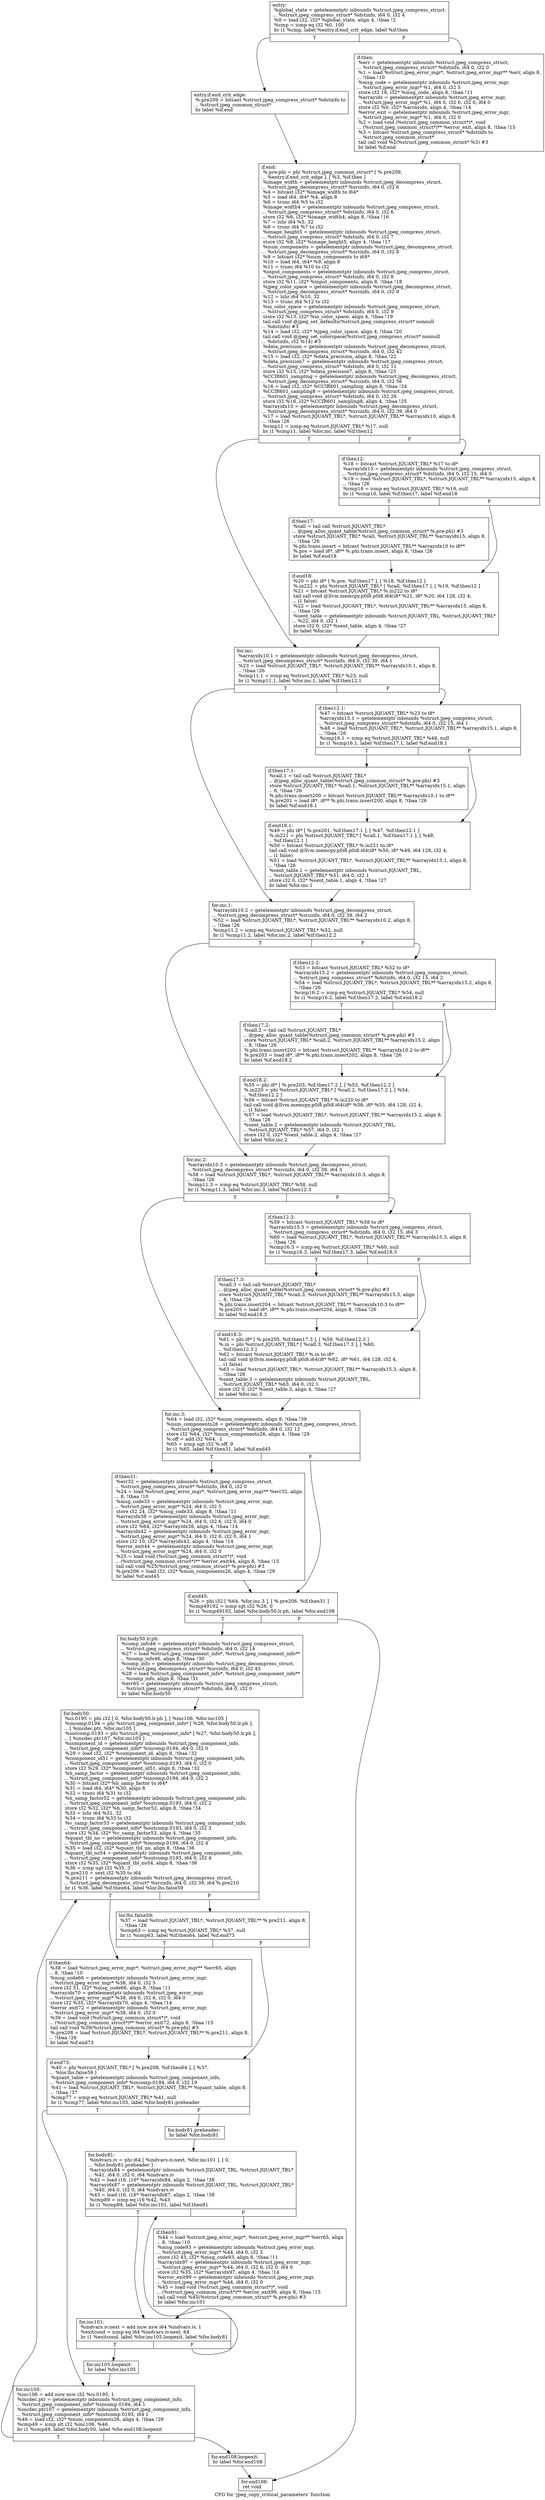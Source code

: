 digraph "CFG for 'jpeg_copy_critical_parameters' function" {
	label="CFG for 'jpeg_copy_critical_parameters' function";

	Node0x66d2ed0 [shape=record,label="{entry:\l  %global_state = getelementptr inbounds %struct.jpeg_compress_struct,\l... %struct.jpeg_compress_struct* %dstinfo, i64 0, i32 4\l  %0 = load i32, i32* %global_state, align 4, !tbaa !2\l  %cmp = icmp eq i32 %0, 100\l  br i1 %cmp, label %entry.if.end_crit_edge, label %if.then\l|{<s0>T|<s1>F}}"];
	Node0x66d2ed0:s0 -> Node0x66d3090;
	Node0x66d2ed0:s1 -> Node0x66d3190;
	Node0x66d3090 [shape=record,label="{entry.if.end_crit_edge:                           \l  %.pre209 = bitcast %struct.jpeg_compress_struct* %dstinfo to\l... %struct.jpeg_common_struct*\l  br label %if.end\l}"];
	Node0x66d3090 -> Node0x66d32f0;
	Node0x66d3190 [shape=record,label="{if.then:                                          \l  %err = getelementptr inbounds %struct.jpeg_compress_struct,\l... %struct.jpeg_compress_struct* %dstinfo, i64 0, i32 0\l  %1 = load %struct.jpeg_error_mgr*, %struct.jpeg_error_mgr** %err, align 8,\l... !tbaa !10\l  %msg_code = getelementptr inbounds %struct.jpeg_error_mgr,\l... %struct.jpeg_error_mgr* %1, i64 0, i32 5\l  store i32 18, i32* %msg_code, align 8, !tbaa !11\l  %arrayidx = getelementptr inbounds %struct.jpeg_error_mgr,\l... %struct.jpeg_error_mgr* %1, i64 0, i32 6, i32 0, i64 0\l  store i32 %0, i32* %arrayidx, align 4, !tbaa !14\l  %error_exit = getelementptr inbounds %struct.jpeg_error_mgr,\l... %struct.jpeg_error_mgr* %1, i64 0, i32 0\l  %2 = load void (%struct.jpeg_common_struct*)*, void\l... (%struct.jpeg_common_struct*)** %error_exit, align 8, !tbaa !15\l  %3 = bitcast %struct.jpeg_compress_struct* %dstinfo to\l... %struct.jpeg_common_struct*\l  tail call void %2(%struct.jpeg_common_struct* %3) #3\l  br label %if.end\l}"];
	Node0x66d3190 -> Node0x66d32f0;
	Node0x66d32f0 [shape=record,label="{if.end:                                           \l  %.pre-phi = phi %struct.jpeg_common_struct* [ %.pre209,\l... %entry.if.end_crit_edge ], [ %3, %if.then ]\l  %image_width = getelementptr inbounds %struct.jpeg_decompress_struct,\l... %struct.jpeg_decompress_struct* %srcinfo, i64 0, i32 6\l  %4 = bitcast i32* %image_width to i64*\l  %5 = load i64, i64* %4, align 8\l  %6 = trunc i64 %5 to i32\l  %image_width4 = getelementptr inbounds %struct.jpeg_compress_struct,\l... %struct.jpeg_compress_struct* %dstinfo, i64 0, i32 6\l  store i32 %6, i32* %image_width4, align 8, !tbaa !16\l  %7 = lshr i64 %5, 32\l  %8 = trunc i64 %7 to i32\l  %image_height5 = getelementptr inbounds %struct.jpeg_compress_struct,\l... %struct.jpeg_compress_struct* %dstinfo, i64 0, i32 7\l  store i32 %8, i32* %image_height5, align 4, !tbaa !17\l  %num_components = getelementptr inbounds %struct.jpeg_decompress_struct,\l... %struct.jpeg_decompress_struct* %srcinfo, i64 0, i32 8\l  %9 = bitcast i32* %num_components to i64*\l  %10 = load i64, i64* %9, align 8\l  %11 = trunc i64 %10 to i32\l  %input_components = getelementptr inbounds %struct.jpeg_compress_struct,\l... %struct.jpeg_compress_struct* %dstinfo, i64 0, i32 8\l  store i32 %11, i32* %input_components, align 8, !tbaa !18\l  %jpeg_color_space = getelementptr inbounds %struct.jpeg_decompress_struct,\l... %struct.jpeg_decompress_struct* %srcinfo, i64 0, i32 9\l  %12 = lshr i64 %10, 32\l  %13 = trunc i64 %12 to i32\l  %in_color_space = getelementptr inbounds %struct.jpeg_compress_struct,\l... %struct.jpeg_compress_struct* %dstinfo, i64 0, i32 9\l  store i32 %13, i32* %in_color_space, align 4, !tbaa !19\l  tail call void @jpeg_set_defaults(%struct.jpeg_compress_struct* nonnull\l... %dstinfo) #3\l  %14 = load i32, i32* %jpeg_color_space, align 4, !tbaa !20\l  tail call void @jpeg_set_colorspace(%struct.jpeg_compress_struct* nonnull\l... %dstinfo, i32 %14) #3\l  %data_precision = getelementptr inbounds %struct.jpeg_decompress_struct,\l... %struct.jpeg_decompress_struct* %srcinfo, i64 0, i32 42\l  %15 = load i32, i32* %data_precision, align 8, !tbaa !22\l  %data_precision7 = getelementptr inbounds %struct.jpeg_compress_struct,\l... %struct.jpeg_compress_struct* %dstinfo, i64 0, i32 11\l  store i32 %15, i32* %data_precision7, align 8, !tbaa !23\l  %CCIR601_sampling = getelementptr inbounds %struct.jpeg_decompress_struct,\l... %struct.jpeg_decompress_struct* %srcinfo, i64 0, i32 56\l  %16 = load i32, i32* %CCIR601_sampling, align 8, !tbaa !24\l  %CCIR601_sampling8 = getelementptr inbounds %struct.jpeg_compress_struct,\l... %struct.jpeg_compress_struct* %dstinfo, i64 0, i32 26\l  store i32 %16, i32* %CCIR601_sampling8, align 4, !tbaa !25\l  %arrayidx10 = getelementptr inbounds %struct.jpeg_decompress_struct,\l... %struct.jpeg_decompress_struct* %srcinfo, i64 0, i32 39, i64 0\l  %17 = load %struct.JQUANT_TBL*, %struct.JQUANT_TBL** %arrayidx10, align 8,\l... !tbaa !26\l  %cmp11 = icmp eq %struct.JQUANT_TBL* %17, null\l  br i1 %cmp11, label %for.inc, label %if.then12\l|{<s0>T|<s1>F}}"];
	Node0x66d32f0:s0 -> Node0x66c72a0;
	Node0x66d32f0:s1 -> Node0x66c7370;
	Node0x66c7370 [shape=record,label="{if.then12:                                        \l  %18 = bitcast %struct.JQUANT_TBL* %17 to i8*\l  %arrayidx15 = getelementptr inbounds %struct.jpeg_compress_struct,\l... %struct.jpeg_compress_struct* %dstinfo, i64 0, i32 15, i64 0\l  %19 = load %struct.JQUANT_TBL*, %struct.JQUANT_TBL** %arrayidx15, align 8,\l... !tbaa !26\l  %cmp16 = icmp eq %struct.JQUANT_TBL* %19, null\l  br i1 %cmp16, label %if.then17, label %if.end18\l|{<s0>T|<s1>F}}"];
	Node0x66c7370:s0 -> Node0x66c76e0;
	Node0x66c7370:s1 -> Node0x66d87c0;
	Node0x66c76e0 [shape=record,label="{if.then17:                                        \l  %call = tail call %struct.JQUANT_TBL*\l... @jpeg_alloc_quant_table(%struct.jpeg_common_struct* %.pre-phi) #3\l  store %struct.JQUANT_TBL* %call, %struct.JQUANT_TBL** %arrayidx15, align 8,\l... !tbaa !26\l  %.phi.trans.insert = bitcast %struct.JQUANT_TBL** %arrayidx10 to i8**\l  %.pre = load i8*, i8** %.phi.trans.insert, align 8, !tbaa !26\l  br label %if.end18\l}"];
	Node0x66c76e0 -> Node0x66d87c0;
	Node0x66d87c0 [shape=record,label="{if.end18:                                         \l  %20 = phi i8* [ %.pre, %if.then17 ], [ %18, %if.then12 ]\l  %.in222 = phi %struct.JQUANT_TBL* [ %call, %if.then17 ], [ %19, %if.then12 ]\l  %21 = bitcast %struct.JQUANT_TBL* %.in222 to i8*\l  tail call void @llvm.memcpy.p0i8.p0i8.i64(i8* %21, i8* %20, i64 128, i32 4,\l... i1 false)\l  %22 = load %struct.JQUANT_TBL*, %struct.JQUANT_TBL** %arrayidx15, align 8,\l... !tbaa !26\l  %sent_table = getelementptr inbounds %struct.JQUANT_TBL, %struct.JQUANT_TBL*\l... %22, i64 0, i32 1\l  store i32 0, i32* %sent_table, align 4, !tbaa !27\l  br label %for.inc\l}"];
	Node0x66d87c0 -> Node0x66c72a0;
	Node0x66c72a0 [shape=record,label="{for.inc:                                          \l  %arrayidx10.1 = getelementptr inbounds %struct.jpeg_decompress_struct,\l... %struct.jpeg_decompress_struct* %srcinfo, i64 0, i32 39, i64 1\l  %23 = load %struct.JQUANT_TBL*, %struct.JQUANT_TBL** %arrayidx10.1, align 8,\l... !tbaa !26\l  %cmp11.1 = icmp eq %struct.JQUANT_TBL* %23, null\l  br i1 %cmp11.1, label %for.inc.1, label %if.then12.1\l|{<s0>T|<s1>F}}"];
	Node0x66c72a0:s0 -> Node0x66da970;
	Node0x66c72a0:s1 -> Node0x66daa50;
	Node0x66dabc0 [shape=record,label="{if.then31:                                        \l  %err32 = getelementptr inbounds %struct.jpeg_compress_struct,\l... %struct.jpeg_compress_struct* %dstinfo, i64 0, i32 0\l  %24 = load %struct.jpeg_error_mgr*, %struct.jpeg_error_mgr** %err32, align\l... 8, !tbaa !10\l  %msg_code33 = getelementptr inbounds %struct.jpeg_error_mgr,\l... %struct.jpeg_error_mgr* %24, i64 0, i32 5\l  store i32 24, i32* %msg_code33, align 8, !tbaa !11\l  %arrayidx38 = getelementptr inbounds %struct.jpeg_error_mgr,\l... %struct.jpeg_error_mgr* %24, i64 0, i32 6, i32 0, i64 0\l  store i32 %64, i32* %arrayidx38, align 4, !tbaa !14\l  %arrayidx42 = getelementptr inbounds %struct.jpeg_error_mgr,\l... %struct.jpeg_error_mgr* %24, i64 0, i32 6, i32 0, i64 1\l  store i32 10, i32* %arrayidx42, align 4, !tbaa !14\l  %error_exit44 = getelementptr inbounds %struct.jpeg_error_mgr,\l... %struct.jpeg_error_mgr* %24, i64 0, i32 0\l  %25 = load void (%struct.jpeg_common_struct*)*, void\l... (%struct.jpeg_common_struct*)** %error_exit44, align 8, !tbaa !15\l  tail call void %25(%struct.jpeg_common_struct* %.pre-phi) #3\l  %.pre206 = load i32, i32* %num_components26, align 4, !tbaa !29\l  br label %if.end45\l}"];
	Node0x66dabc0 -> Node0x66c6940;
	Node0x66c6940 [shape=record,label="{if.end45:                                         \l  %26 = phi i32 [ %64, %for.inc.3 ], [ %.pre206, %if.then31 ]\l  %cmp49192 = icmp sgt i32 %26, 0\l  br i1 %cmp49192, label %for.body50.lr.ph, label %for.end108\l|{<s0>T|<s1>F}}"];
	Node0x66c6940:s0 -> Node0x66dbd70;
	Node0x66c6940:s1 -> Node0x66dbe70;
	Node0x66dbd70 [shape=record,label="{for.body50.lr.ph:                                 \l  %comp_info46 = getelementptr inbounds %struct.jpeg_compress_struct,\l... %struct.jpeg_compress_struct* %dstinfo, i64 0, i32 14\l  %27 = load %struct.jpeg_component_info*, %struct.jpeg_component_info**\l... %comp_info46, align 8, !tbaa !30\l  %comp_info = getelementptr inbounds %struct.jpeg_decompress_struct,\l... %struct.jpeg_decompress_struct* %srcinfo, i64 0, i32 43\l  %28 = load %struct.jpeg_component_info*, %struct.jpeg_component_info**\l... %comp_info, align 8, !tbaa !31\l  %err65 = getelementptr inbounds %struct.jpeg_compress_struct,\l... %struct.jpeg_compress_struct* %dstinfo, i64 0, i32 0\l  br label %for.body50\l}"];
	Node0x66dbd70 -> Node0x66c6250;
	Node0x66c6250 [shape=record,label="{for.body50:                                       \l  %ci.0195 = phi i32 [ 0, %for.body50.lr.ph ], [ %inc106, %for.inc105 ]\l  %incomp.0194 = phi %struct.jpeg_component_info* [ %28, %for.body50.lr.ph ],\l... [ %incdec.ptr, %for.inc105 ]\l  %outcomp.0193 = phi %struct.jpeg_component_info* [ %27, %for.body50.lr.ph ],\l... [ %incdec.ptr107, %for.inc105 ]\l  %component_id = getelementptr inbounds %struct.jpeg_component_info,\l... %struct.jpeg_component_info* %incomp.0194, i64 0, i32 0\l  %29 = load i32, i32* %component_id, align 8, !tbaa !32\l  %component_id51 = getelementptr inbounds %struct.jpeg_component_info,\l... %struct.jpeg_component_info* %outcomp.0193, i64 0, i32 0\l  store i32 %29, i32* %component_id51, align 8, !tbaa !32\l  %h_samp_factor = getelementptr inbounds %struct.jpeg_component_info,\l... %struct.jpeg_component_info* %incomp.0194, i64 0, i32 2\l  %30 = bitcast i32* %h_samp_factor to i64*\l  %31 = load i64, i64* %30, align 8\l  %32 = trunc i64 %31 to i32\l  %h_samp_factor52 = getelementptr inbounds %struct.jpeg_component_info,\l... %struct.jpeg_component_info* %outcomp.0193, i64 0, i32 2\l  store i32 %32, i32* %h_samp_factor52, align 8, !tbaa !34\l  %33 = lshr i64 %31, 32\l  %34 = trunc i64 %33 to i32\l  %v_samp_factor53 = getelementptr inbounds %struct.jpeg_component_info,\l... %struct.jpeg_component_info* %outcomp.0193, i64 0, i32 3\l  store i32 %34, i32* %v_samp_factor53, align 4, !tbaa !35\l  %quant_tbl_no = getelementptr inbounds %struct.jpeg_component_info,\l... %struct.jpeg_component_info* %incomp.0194, i64 0, i32 4\l  %35 = load i32, i32* %quant_tbl_no, align 8, !tbaa !36\l  %quant_tbl_no54 = getelementptr inbounds %struct.jpeg_component_info,\l... %struct.jpeg_component_info* %outcomp.0193, i64 0, i32 4\l  store i32 %35, i32* %quant_tbl_no54, align 8, !tbaa !36\l  %36 = icmp ugt i32 %35, 3\l  %.pre210 = sext i32 %35 to i64\l  %.pre211 = getelementptr inbounds %struct.jpeg_decompress_struct,\l... %struct.jpeg_decompress_struct* %srcinfo, i64 0, i32 39, i64 %.pre210\l  br i1 %36, label %if.then64, label %lor.lhs.false59\l|{<s0>T|<s1>F}}"];
	Node0x66c6250:s0 -> Node0x66df460;
	Node0x66c6250:s1 -> Node0x66df540;
	Node0x66df540 [shape=record,label="{lor.lhs.false59:                                  \l  %37 = load %struct.JQUANT_TBL*, %struct.JQUANT_TBL** %.pre211, align 8,\l... !tbaa !26\l  %cmp63 = icmp eq %struct.JQUANT_TBL* %37, null\l  br i1 %cmp63, label %if.then64, label %if.end73\l|{<s0>T|<s1>F}}"];
	Node0x66df540:s0 -> Node0x66df460;
	Node0x66df540:s1 -> Node0x66df750;
	Node0x66df460 [shape=record,label="{if.then64:                                        \l  %38 = load %struct.jpeg_error_mgr*, %struct.jpeg_error_mgr** %err65, align\l... 8, !tbaa !10\l  %msg_code66 = getelementptr inbounds %struct.jpeg_error_mgr,\l... %struct.jpeg_error_mgr* %38, i64 0, i32 5\l  store i32 51, i32* %msg_code66, align 8, !tbaa !11\l  %arrayidx70 = getelementptr inbounds %struct.jpeg_error_mgr,\l... %struct.jpeg_error_mgr* %38, i64 0, i32 6, i32 0, i64 0\l  store i32 %35, i32* %arrayidx70, align 4, !tbaa !14\l  %error_exit72 = getelementptr inbounds %struct.jpeg_error_mgr,\l... %struct.jpeg_error_mgr* %38, i64 0, i32 0\l  %39 = load void (%struct.jpeg_common_struct*)*, void\l... (%struct.jpeg_common_struct*)** %error_exit72, align 8, !tbaa !15\l  tail call void %39(%struct.jpeg_common_struct* %.pre-phi) #3\l  %.pre208 = load %struct.JQUANT_TBL*, %struct.JQUANT_TBL** %.pre211, align 8,\l... !tbaa !26\l  br label %if.end73\l}"];
	Node0x66df460 -> Node0x66df750;
	Node0x66df750 [shape=record,label="{if.end73:                                         \l  %40 = phi %struct.JQUANT_TBL* [ %.pre208, %if.then64 ], [ %37,\l... %lor.lhs.false59 ]\l  %quant_table = getelementptr inbounds %struct.jpeg_component_info,\l... %struct.jpeg_component_info* %incomp.0194, i64 0, i32 19\l  %41 = load %struct.JQUANT_TBL*, %struct.JQUANT_TBL** %quant_table, align 8,\l... !tbaa !37\l  %cmp77 = icmp eq %struct.JQUANT_TBL* %41, null\l  br i1 %cmp77, label %for.inc105, label %for.body81.preheader\l|{<s0>T|<s1>F}}"];
	Node0x66df750:s0 -> Node0x66c63f0;
	Node0x66df750:s1 -> Node0x66e02a0;
	Node0x66e02a0 [shape=record,label="{for.body81.preheader:                             \l  br label %for.body81\l}"];
	Node0x66e02a0 -> Node0x66e0430;
	Node0x66e0430 [shape=record,label="{for.body81:                                       \l  %indvars.iv = phi i64 [ %indvars.iv.next, %for.inc101 ], [ 0,\l... %for.body81.preheader ]\l  %arrayidx84 = getelementptr inbounds %struct.JQUANT_TBL, %struct.JQUANT_TBL*\l... %41, i64 0, i32 0, i64 %indvars.iv\l  %42 = load i16, i16* %arrayidx84, align 2, !tbaa !38\l  %arrayidx87 = getelementptr inbounds %struct.JQUANT_TBL, %struct.JQUANT_TBL*\l... %40, i64 0, i32 0, i64 %indvars.iv\l  %43 = load i16, i16* %arrayidx87, align 2, !tbaa !38\l  %cmp89 = icmp eq i16 %42, %43\l  br i1 %cmp89, label %for.inc101, label %if.then91\l|{<s0>T|<s1>F}}"];
	Node0x66e0430:s0 -> Node0x66e0550;
	Node0x66e0430:s1 -> Node0x66e1170;
	Node0x66e1170 [shape=record,label="{if.then91:                                        \l  %44 = load %struct.jpeg_error_mgr*, %struct.jpeg_error_mgr** %err65, align\l... 8, !tbaa !10\l  %msg_code93 = getelementptr inbounds %struct.jpeg_error_mgr,\l... %struct.jpeg_error_mgr* %44, i64 0, i32 5\l  store i32 43, i32* %msg_code93, align 8, !tbaa !11\l  %arrayidx97 = getelementptr inbounds %struct.jpeg_error_mgr,\l... %struct.jpeg_error_mgr* %44, i64 0, i32 6, i32 0, i64 0\l  store i32 %35, i32* %arrayidx97, align 4, !tbaa !14\l  %error_exit99 = getelementptr inbounds %struct.jpeg_error_mgr,\l... %struct.jpeg_error_mgr* %44, i64 0, i32 0\l  %45 = load void (%struct.jpeg_common_struct*)*, void\l... (%struct.jpeg_common_struct*)** %error_exit99, align 8, !tbaa !15\l  tail call void %45(%struct.jpeg_common_struct* %.pre-phi) #3\l  br label %for.inc101\l}"];
	Node0x66e1170 -> Node0x66e0550;
	Node0x66e0550 [shape=record,label="{for.inc101:                                       \l  %indvars.iv.next = add nuw nsw i64 %indvars.iv, 1\l  %exitcond = icmp eq i64 %indvars.iv.next, 64\l  br i1 %exitcond, label %for.inc105.loopexit, label %for.body81\l|{<s0>T|<s1>F}}"];
	Node0x66e0550:s0 -> Node0x66e19c0;
	Node0x66e0550:s1 -> Node0x66e0430;
	Node0x66e19c0 [shape=record,label="{for.inc105.loopexit:                              \l  br label %for.inc105\l}"];
	Node0x66e19c0 -> Node0x66c63f0;
	Node0x66c63f0 [shape=record,label="{for.inc105:                                       \l  %inc106 = add nuw nsw i32 %ci.0195, 1\l  %incdec.ptr = getelementptr inbounds %struct.jpeg_component_info,\l... %struct.jpeg_component_info* %incomp.0194, i64 1\l  %incdec.ptr107 = getelementptr inbounds %struct.jpeg_component_info,\l... %struct.jpeg_component_info* %outcomp.0193, i64 1\l  %46 = load i32, i32* %num_components26, align 4, !tbaa !29\l  %cmp49 = icmp slt i32 %inc106, %46\l  br i1 %cmp49, label %for.body50, label %for.end108.loopexit\l|{<s0>T|<s1>F}}"];
	Node0x66c63f0:s0 -> Node0x66c6250;
	Node0x66c63f0:s1 -> Node0x66c62d0;
	Node0x66c62d0 [shape=record,label="{for.end108.loopexit:                              \l  br label %for.end108\l}"];
	Node0x66c62d0 -> Node0x66dbe70;
	Node0x66dbe70 [shape=record,label="{for.end108:                                       \l  ret void\l}"];
	Node0x66daa50 [shape=record,label="{if.then12.1:                                      \l  %47 = bitcast %struct.JQUANT_TBL* %23 to i8*\l  %arrayidx15.1 = getelementptr inbounds %struct.jpeg_compress_struct,\l... %struct.jpeg_compress_struct* %dstinfo, i64 0, i32 15, i64 1\l  %48 = load %struct.JQUANT_TBL*, %struct.JQUANT_TBL** %arrayidx15.1, align 8,\l... !tbaa !26\l  %cmp16.1 = icmp eq %struct.JQUANT_TBL* %48, null\l  br i1 %cmp16.1, label %if.then17.1, label %if.end18.1\l|{<s0>T|<s1>F}}"];
	Node0x66daa50:s0 -> Node0x66e2a50;
	Node0x66daa50:s1 -> Node0x66e2b00;
	Node0x66e2a50 [shape=record,label="{if.then17.1:                                      \l  %call.1 = tail call %struct.JQUANT_TBL*\l... @jpeg_alloc_quant_table(%struct.jpeg_common_struct* %.pre-phi) #3\l  store %struct.JQUANT_TBL* %call.1, %struct.JQUANT_TBL** %arrayidx15.1, align\l... 8, !tbaa !26\l  %.phi.trans.insert200 = bitcast %struct.JQUANT_TBL** %arrayidx10.1 to i8**\l  %.pre201 = load i8*, i8** %.phi.trans.insert200, align 8, !tbaa !26\l  br label %if.end18.1\l}"];
	Node0x66e2a50 -> Node0x66e2b00;
	Node0x66e2b00 [shape=record,label="{if.end18.1:                                       \l  %49 = phi i8* [ %.pre201, %if.then17.1 ], [ %47, %if.then12.1 ]\l  %.in221 = phi %struct.JQUANT_TBL* [ %call.1, %if.then17.1 ], [ %48,\l... %if.then12.1 ]\l  %50 = bitcast %struct.JQUANT_TBL* %.in221 to i8*\l  tail call void @llvm.memcpy.p0i8.p0i8.i64(i8* %50, i8* %49, i64 128, i32 4,\l... i1 false)\l  %51 = load %struct.JQUANT_TBL*, %struct.JQUANT_TBL** %arrayidx15.1, align 8,\l... !tbaa !26\l  %sent_table.1 = getelementptr inbounds %struct.JQUANT_TBL,\l... %struct.JQUANT_TBL* %51, i64 0, i32 1\l  store i32 0, i32* %sent_table.1, align 4, !tbaa !27\l  br label %for.inc.1\l}"];
	Node0x66e2b00 -> Node0x66da970;
	Node0x66da970 [shape=record,label="{for.inc.1:                                        \l  %arrayidx10.2 = getelementptr inbounds %struct.jpeg_decompress_struct,\l... %struct.jpeg_decompress_struct* %srcinfo, i64 0, i32 39, i64 2\l  %52 = load %struct.JQUANT_TBL*, %struct.JQUANT_TBL** %arrayidx10.2, align 8,\l... !tbaa !26\l  %cmp11.2 = icmp eq %struct.JQUANT_TBL* %52, null\l  br i1 %cmp11.2, label %for.inc.2, label %if.then12.2\l|{<s0>T|<s1>F}}"];
	Node0x66da970:s0 -> Node0x66e3bb0;
	Node0x66da970:s1 -> Node0x66e3c90;
	Node0x66e3c90 [shape=record,label="{if.then12.2:                                      \l  %53 = bitcast %struct.JQUANT_TBL* %52 to i8*\l  %arrayidx15.2 = getelementptr inbounds %struct.jpeg_compress_struct,\l... %struct.jpeg_compress_struct* %dstinfo, i64 0, i32 15, i64 2\l  %54 = load %struct.JQUANT_TBL*, %struct.JQUANT_TBL** %arrayidx15.2, align 8,\l... !tbaa !26\l  %cmp16.2 = icmp eq %struct.JQUANT_TBL* %54, null\l  br i1 %cmp16.2, label %if.then17.2, label %if.end18.2\l|{<s0>T|<s1>F}}"];
	Node0x66e3c90:s0 -> Node0x66e3ff0;
	Node0x66e3c90:s1 -> Node0x66e40d0;
	Node0x66e3ff0 [shape=record,label="{if.then17.2:                                      \l  %call.2 = tail call %struct.JQUANT_TBL*\l... @jpeg_alloc_quant_table(%struct.jpeg_common_struct* %.pre-phi) #3\l  store %struct.JQUANT_TBL* %call.2, %struct.JQUANT_TBL** %arrayidx15.2, align\l... 8, !tbaa !26\l  %.phi.trans.insert202 = bitcast %struct.JQUANT_TBL** %arrayidx10.2 to i8**\l  %.pre203 = load i8*, i8** %.phi.trans.insert202, align 8, !tbaa !26\l  br label %if.end18.2\l}"];
	Node0x66e3ff0 -> Node0x66e40d0;
	Node0x66e40d0 [shape=record,label="{if.end18.2:                                       \l  %55 = phi i8* [ %.pre203, %if.then17.2 ], [ %53, %if.then12.2 ]\l  %.in220 = phi %struct.JQUANT_TBL* [ %call.2, %if.then17.2 ], [ %54,\l... %if.then12.2 ]\l  %56 = bitcast %struct.JQUANT_TBL* %.in220 to i8*\l  tail call void @llvm.memcpy.p0i8.p0i8.i64(i8* %56, i8* %55, i64 128, i32 4,\l... i1 false)\l  %57 = load %struct.JQUANT_TBL*, %struct.JQUANT_TBL** %arrayidx15.2, align 8,\l... !tbaa !26\l  %sent_table.2 = getelementptr inbounds %struct.JQUANT_TBL,\l... %struct.JQUANT_TBL* %57, i64 0, i32 1\l  store i32 0, i32* %sent_table.2, align 4, !tbaa !27\l  br label %for.inc.2\l}"];
	Node0x66e40d0 -> Node0x66e3bb0;
	Node0x66e3bb0 [shape=record,label="{for.inc.2:                                        \l  %arrayidx10.3 = getelementptr inbounds %struct.jpeg_decompress_struct,\l... %struct.jpeg_decompress_struct* %srcinfo, i64 0, i32 39, i64 3\l  %58 = load %struct.JQUANT_TBL*, %struct.JQUANT_TBL** %arrayidx10.3, align 8,\l... !tbaa !26\l  %cmp11.3 = icmp eq %struct.JQUANT_TBL* %58, null\l  br i1 %cmp11.3, label %for.inc.3, label %if.then12.3\l|{<s0>T|<s1>F}}"];
	Node0x66e3bb0:s0 -> Node0x66c6a50;
	Node0x66e3bb0:s1 -> Node0x66d67f0;
	Node0x66d67f0 [shape=record,label="{if.then12.3:                                      \l  %59 = bitcast %struct.JQUANT_TBL* %58 to i8*\l  %arrayidx15.3 = getelementptr inbounds %struct.jpeg_compress_struct,\l... %struct.jpeg_compress_struct* %dstinfo, i64 0, i32 15, i64 3\l  %60 = load %struct.JQUANT_TBL*, %struct.JQUANT_TBL** %arrayidx15.3, align 8,\l... !tbaa !26\l  %cmp16.3 = icmp eq %struct.JQUANT_TBL* %60, null\l  br i1 %cmp16.3, label %if.then17.3, label %if.end18.3\l|{<s0>T|<s1>F}}"];
	Node0x66d67f0:s0 -> Node0x66d9960;
	Node0x66d67f0:s1 -> Node0x66d9a40;
	Node0x66d9960 [shape=record,label="{if.then17.3:                                      \l  %call.3 = tail call %struct.JQUANT_TBL*\l... @jpeg_alloc_quant_table(%struct.jpeg_common_struct* %.pre-phi) #3\l  store %struct.JQUANT_TBL* %call.3, %struct.JQUANT_TBL** %arrayidx15.3, align\l... 8, !tbaa !26\l  %.phi.trans.insert204 = bitcast %struct.JQUANT_TBL** %arrayidx10.3 to i8**\l  %.pre205 = load i8*, i8** %.phi.trans.insert204, align 8, !tbaa !26\l  br label %if.end18.3\l}"];
	Node0x66d9960 -> Node0x66d9a40;
	Node0x66d9a40 [shape=record,label="{if.end18.3:                                       \l  %61 = phi i8* [ %.pre205, %if.then17.3 ], [ %59, %if.then12.3 ]\l  %.in = phi %struct.JQUANT_TBL* [ %call.3, %if.then17.3 ], [ %60,\l... %if.then12.3 ]\l  %62 = bitcast %struct.JQUANT_TBL* %.in to i8*\l  tail call void @llvm.memcpy.p0i8.p0i8.i64(i8* %62, i8* %61, i64 128, i32 4,\l... i1 false)\l  %63 = load %struct.JQUANT_TBL*, %struct.JQUANT_TBL** %arrayidx15.3, align 8,\l... !tbaa !26\l  %sent_table.3 = getelementptr inbounds %struct.JQUANT_TBL,\l... %struct.JQUANT_TBL* %63, i64 0, i32 1\l  store i32 0, i32* %sent_table.3, align 4, !tbaa !27\l  br label %for.inc.3\l}"];
	Node0x66d9a40 -> Node0x66c6a50;
	Node0x66c6a50 [shape=record,label="{for.inc.3:                                        \l  %64 = load i32, i32* %num_components, align 8, !tbaa !39\l  %num_components26 = getelementptr inbounds %struct.jpeg_compress_struct,\l... %struct.jpeg_compress_struct* %dstinfo, i64 0, i32 12\l  store i32 %64, i32* %num_components26, align 4, !tbaa !29\l  %.off = add i32 %64, -1\l  %65 = icmp ugt i32 %.off, 9\l  br i1 %65, label %if.then31, label %if.end45\l|{<s0>T|<s1>F}}"];
	Node0x66c6a50:s0 -> Node0x66dabc0;
	Node0x66c6a50:s1 -> Node0x66c6940;
}

